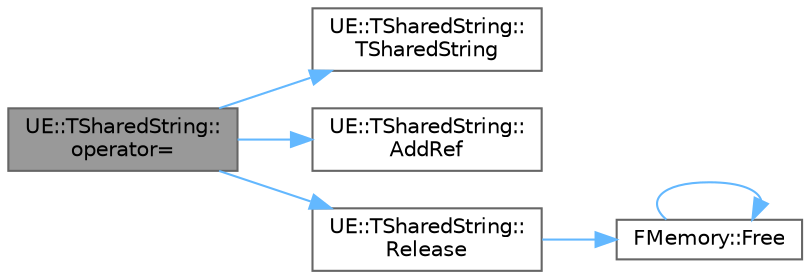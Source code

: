 digraph "UE::TSharedString::operator="
{
 // INTERACTIVE_SVG=YES
 // LATEX_PDF_SIZE
  bgcolor="transparent";
  edge [fontname=Helvetica,fontsize=10,labelfontname=Helvetica,labelfontsize=10];
  node [fontname=Helvetica,fontsize=10,shape=box,height=0.2,width=0.4];
  rankdir="LR";
  Node1 [id="Node000001",label="UE::TSharedString::\loperator=",height=0.2,width=0.4,color="gray40", fillcolor="grey60", style="filled", fontcolor="black",tooltip=" "];
  Node1 -> Node2 [id="edge1_Node000001_Node000002",color="steelblue1",style="solid",tooltip=" "];
  Node2 [id="Node000002",label="UE::TSharedString::\lTSharedString",height=0.2,width=0.4,color="grey40", fillcolor="white", style="filled",URL="$d6/d0c/classUE_1_1TSharedString.html#a6eb7f72716ff92852285bddabcb69785",tooltip=" "];
  Node1 -> Node3 [id="edge2_Node000001_Node000003",color="steelblue1",style="solid",tooltip=" "];
  Node3 [id="Node000003",label="UE::TSharedString::\lAddRef",height=0.2,width=0.4,color="grey40", fillcolor="white", style="filled",URL="$d6/d0c/classUE_1_1TSharedString.html#a39803ccc152564155a308551515e5251",tooltip=" "];
  Node1 -> Node4 [id="edge3_Node000001_Node000004",color="steelblue1",style="solid",tooltip=" "];
  Node4 [id="Node000004",label="UE::TSharedString::\lRelease",height=0.2,width=0.4,color="grey40", fillcolor="white", style="filled",URL="$d6/d0c/classUE_1_1TSharedString.html#a118ecff8573b6b6b734419799d99fa08",tooltip=" "];
  Node4 -> Node5 [id="edge4_Node000004_Node000005",color="steelblue1",style="solid",tooltip=" "];
  Node5 [id="Node000005",label="FMemory::Free",height=0.2,width=0.4,color="grey40", fillcolor="white", style="filled",URL="$de/d4a/structFMemory.html#a2038d15a19280efc5f451d6239ad2cb5",tooltip=" "];
  Node5 -> Node5 [id="edge5_Node000005_Node000005",color="steelblue1",style="solid",tooltip=" "];
}

